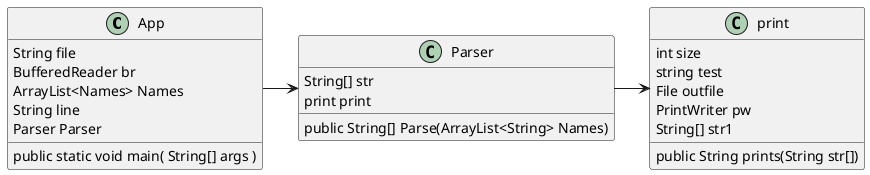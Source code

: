 @startuml
'https://plantuml.com/sequence-diagram

autonumber

@startuml
class App
{
    public static void main( String[] args )
    String file
    BufferedReader br
    ArrayList<Names> Names
    String line
    Parser Parser
}
class Parser
{
    public String[] Parse(ArrayList<String> Names)
    String[] str
    print print
}
class print
{
    int size
    string test
    public String prints(String str[])
    File outfile
    PrintWriter pw
    String[] str1
}

App->Parser
Parser->print

@enduml
